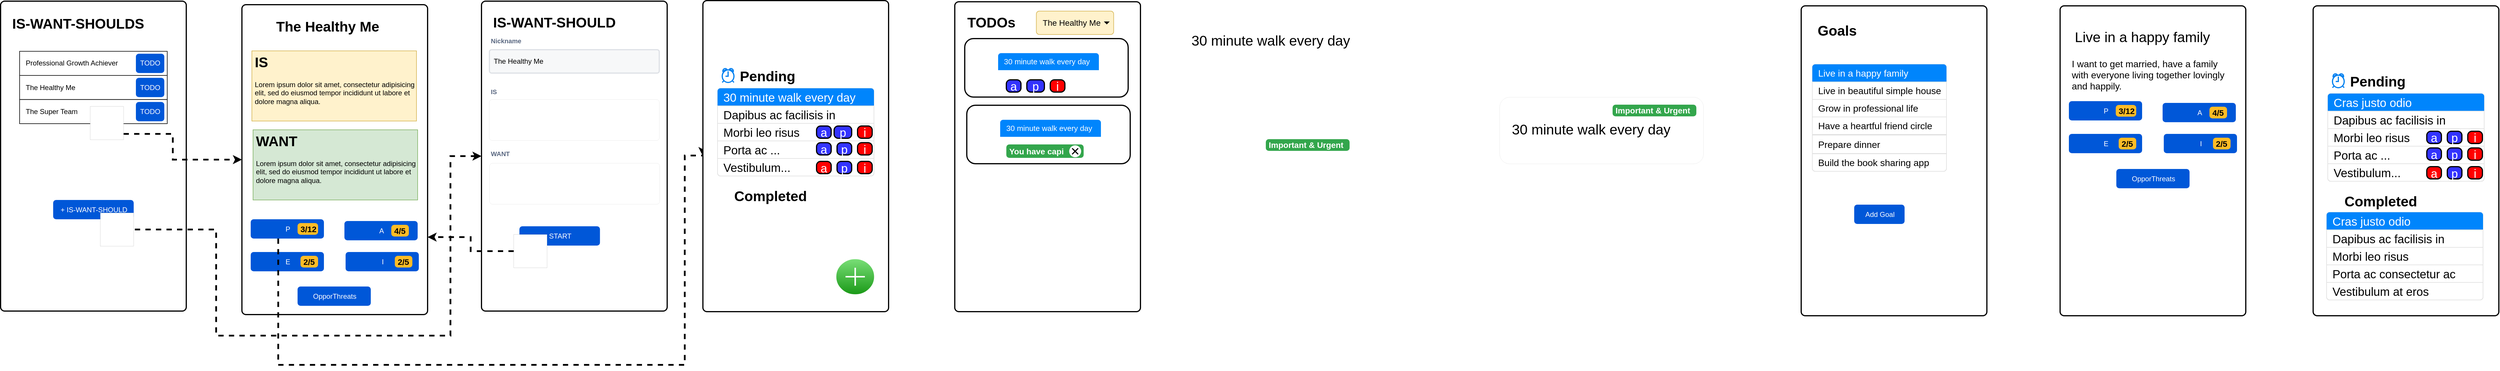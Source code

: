 <mxfile version="20.8.16" type="github">
  <diagram id="WmPAR5XZmnSed2sJa4RS" name="Page-1">
    <mxGraphModel dx="2563" dy="1281" grid="0" gridSize="10" guides="1" tooltips="1" connect="1" arrows="1" fold="1" page="0" pageScale="1" pageWidth="850" pageHeight="1100" math="0" shadow="0">
      <root>
        <mxCell id="0" />
        <mxCell id="1" parent="0" />
        <mxCell id="ldBgtZnnCFYndxNRsuC7-3" value="" style="rounded=1;whiteSpace=wrap;html=1;absoluteArcSize=1;arcSize=14;strokeWidth=2;" parent="1" vertex="1">
          <mxGeometry x="2546" y="-16" width="317" height="530" as="geometry" />
        </mxCell>
        <mxCell id="ldBgtZnnCFYndxNRsuC7-4" value="Live in a happy family" style="text;html=1;align=center;verticalAlign=middle;resizable=0;points=[];autosize=1;strokeColor=none;fillColor=none;fontSize=24;" parent="1" vertex="1">
          <mxGeometry x="2561" y="17.5" width="249" height="41" as="geometry" />
        </mxCell>
        <mxCell id="ldBgtZnnCFYndxNRsuC7-6" value="I want to get married, have a family with everyone living together lovingly and happily." style="text;html=1;strokeColor=none;fillColor=none;spacing=5;spacingTop=5;whiteSpace=wrap;overflow=hidden;rounded=0;fontSize=16;" parent="1" vertex="1">
          <mxGeometry x="2561" y="59" width="287" height="81" as="geometry" />
        </mxCell>
        <mxCell id="ldBgtZnnCFYndxNRsuC7-9" value="E" style="rounded=1;fillColor=#0057D8;strokeColor=none;html=1;fontColor=#ffffff;align=center;verticalAlign=middle;fontStyle=0;fontSize=12;sketch=0;" parent="1" vertex="1">
          <mxGeometry x="2561" y="203" width="125" height="33" as="geometry" />
        </mxCell>
        <mxCell id="ldBgtZnnCFYndxNRsuC7-11" value="" style="shape=image;html=1;verticalAlign=top;verticalLabelPosition=bottom;labelBackgroundColor=#ffffff;imageAspect=0;aspect=fixed;image=https://cdn2.iconfinder.com/data/icons/valentine-day-16/512/538_wifi_love_wedding_heart_valentine_valentines_day_love-128.png;fontSize=16;" parent="1" vertex="1">
          <mxGeometry x="2640.5" y="329" width="128" height="128" as="geometry" />
        </mxCell>
        <mxCell id="ldBgtZnnCFYndxNRsuC7-12" value="2/5" style="html=1;shadow=0;dashed=0;shape=mxgraph.bootstrap.rrect;rSize=5;strokeColor=none;strokeWidth=1;fillColor=#FFBC26;fontColor=#000000;whiteSpace=wrap;align=left;verticalAlign=middle;spacingLeft=0;fontStyle=1;fontSize=14;spacing=5;" parent="1" vertex="1">
          <mxGeometry x="2646" y="209.5" width="30" height="20" as="geometry" />
        </mxCell>
        <mxCell id="ldBgtZnnCFYndxNRsuC7-24" value="P" style="rounded=1;fillColor=#0057D8;strokeColor=none;html=1;fontColor=#ffffff;align=center;verticalAlign=middle;fontStyle=0;fontSize=12;sketch=0;" parent="1" vertex="1">
          <mxGeometry x="2561" y="147" width="125" height="33" as="geometry" />
        </mxCell>
        <mxCell id="ldBgtZnnCFYndxNRsuC7-25" value="3/12" style="html=1;shadow=0;dashed=0;shape=mxgraph.bootstrap.rrect;rSize=5;strokeColor=none;strokeWidth=1;fillColor=#FFBC26;fontColor=#000000;whiteSpace=wrap;align=left;verticalAlign=middle;spacingLeft=0;fontStyle=1;fontSize=14;spacing=5;" parent="1" vertex="1">
          <mxGeometry x="2641" y="153.5" width="35" height="20" as="geometry" />
        </mxCell>
        <mxCell id="ldBgtZnnCFYndxNRsuC7-26" value="" style="rounded=1;whiteSpace=wrap;html=1;absoluteArcSize=1;arcSize=14;strokeWidth=2;" parent="1" vertex="1">
          <mxGeometry x="2104" y="-16" width="317" height="530" as="geometry" />
        </mxCell>
        <mxCell id="ldBgtZnnCFYndxNRsuC7-27" value="" style="html=1;shadow=0;dashed=0;shape=mxgraph.bootstrap.rrect;rSize=5;strokeColor=#DFDFDF;html=1;whiteSpace=wrap;fillColor=#FFFFFF;fontColor=#000000;fontSize=20;" parent="1" vertex="1">
          <mxGeometry x="2123" y="84" width="229" height="183" as="geometry" />
        </mxCell>
        <mxCell id="ldBgtZnnCFYndxNRsuC7-28" value="Live in a happy family" style="html=1;shadow=0;dashed=0;shape=mxgraph.bootstrap.topButton;rSize=5;strokeColor=none;fillColor=#0085FC;fontColor=#ffffff;perimeter=none;whiteSpace=wrap;resizeWidth=1;align=left;spacing=10;fontSize=16;" parent="ldBgtZnnCFYndxNRsuC7-27" vertex="1">
          <mxGeometry width="229" height="30" relative="1" as="geometry" />
        </mxCell>
        <mxCell id="ldBgtZnnCFYndxNRsuC7-29" value="Live in beautiful simple house" style="strokeColor=inherit;fillColor=inherit;gradientColor=inherit;fontColor=inherit;html=1;shadow=0;dashed=0;perimeter=none;whiteSpace=wrap;resizeWidth=1;align=left;spacing=10;fontSize=16;" parent="ldBgtZnnCFYndxNRsuC7-27" vertex="1">
          <mxGeometry width="229" height="30" relative="1" as="geometry">
            <mxPoint y="30" as="offset" />
          </mxGeometry>
        </mxCell>
        <mxCell id="ldBgtZnnCFYndxNRsuC7-30" value="Grow in professional life" style="strokeColor=inherit;fillColor=inherit;gradientColor=inherit;fontColor=inherit;html=1;shadow=0;dashed=0;perimeter=none;whiteSpace=wrap;resizeWidth=1;align=left;spacing=10;fontSize=16;" parent="ldBgtZnnCFYndxNRsuC7-27" vertex="1">
          <mxGeometry width="229" height="30" relative="1" as="geometry">
            <mxPoint y="60" as="offset" />
          </mxGeometry>
        </mxCell>
        <mxCell id="ldBgtZnnCFYndxNRsuC7-31" value="Have a heartful friend circle" style="strokeColor=inherit;fillColor=inherit;gradientColor=inherit;fontColor=inherit;html=1;shadow=0;dashed=0;perimeter=none;whiteSpace=wrap;resizeWidth=1;align=left;spacing=10;fontSize=16;" parent="ldBgtZnnCFYndxNRsuC7-27" vertex="1">
          <mxGeometry width="229" height="30" relative="1" as="geometry">
            <mxPoint y="90" as="offset" />
          </mxGeometry>
        </mxCell>
        <mxCell id="ldBgtZnnCFYndxNRsuC7-32" value="Build the book sharing app" style="strokeColor=inherit;fillColor=inherit;gradientColor=inherit;fontColor=inherit;html=1;shadow=0;dashed=0;shape=mxgraph.bootstrap.bottomButton;rSize=5;perimeter=none;whiteSpace=wrap;resizeWidth=1;resizeHeight=0;align=left;spacing=10;fontSize=16;" parent="ldBgtZnnCFYndxNRsuC7-27" vertex="1">
          <mxGeometry y="1" width="229" height="30" relative="1" as="geometry">
            <mxPoint y="-30" as="offset" />
          </mxGeometry>
        </mxCell>
        <mxCell id="ldBgtZnnCFYndxNRsuC7-58" value="Prepare dinner" style="strokeColor=inherit;fillColor=inherit;gradientColor=inherit;fontColor=inherit;html=1;shadow=0;dashed=0;perimeter=none;whiteSpace=wrap;resizeWidth=1;align=left;spacing=10;fontSize=16;" parent="ldBgtZnnCFYndxNRsuC7-27" vertex="1">
          <mxGeometry y="120.996" width="229" height="31.552" as="geometry" />
        </mxCell>
        <mxCell id="ldBgtZnnCFYndxNRsuC7-34" value="Goals" style="text;strokeColor=none;fillColor=none;html=1;fontSize=24;fontStyle=1;verticalAlign=middle;align=center;" parent="1" vertex="1">
          <mxGeometry x="2115" y="7" width="100" height="40" as="geometry" />
        </mxCell>
        <mxCell id="ldBgtZnnCFYndxNRsuC7-35" value="" style="rounded=1;whiteSpace=wrap;html=1;absoluteArcSize=1;arcSize=14;strokeWidth=2;" parent="1" vertex="1">
          <mxGeometry x="2978" y="-16" width="317" height="530" as="geometry" />
        </mxCell>
        <mxCell id="ldBgtZnnCFYndxNRsuC7-36" value="" style="html=1;shadow=0;dashed=0;shape=mxgraph.bootstrap.rrect;rSize=5;strokeColor=#DFDFDF;html=1;whiteSpace=wrap;fillColor=#FFFFFF;fontColor=#000000;fontSize=20;" parent="1" vertex="1">
          <mxGeometry x="3003" y="134" width="267" height="150" as="geometry" />
        </mxCell>
        <mxCell id="ldBgtZnnCFYndxNRsuC7-37" value="Cras justo odio" style="html=1;shadow=0;dashed=0;shape=mxgraph.bootstrap.topButton;rSize=5;strokeColor=none;fillColor=#0085FC;fontColor=#ffffff;perimeter=none;whiteSpace=wrap;resizeWidth=1;align=left;spacing=10;fontSize=20;" parent="ldBgtZnnCFYndxNRsuC7-36" vertex="1">
          <mxGeometry width="267" height="30" relative="1" as="geometry" />
        </mxCell>
        <mxCell id="ldBgtZnnCFYndxNRsuC7-38" value="Dapibus ac facilisis in" style="strokeColor=inherit;fillColor=inherit;gradientColor=inherit;fontColor=inherit;html=1;shadow=0;dashed=0;perimeter=none;whiteSpace=wrap;resizeWidth=1;align=left;spacing=10;fontSize=20;" parent="ldBgtZnnCFYndxNRsuC7-36" vertex="1">
          <mxGeometry width="267" height="30" relative="1" as="geometry">
            <mxPoint y="30" as="offset" />
          </mxGeometry>
        </mxCell>
        <mxCell id="ldBgtZnnCFYndxNRsuC7-39" value="Morbi leo risus" style="strokeColor=inherit;fillColor=inherit;gradientColor=inherit;fontColor=inherit;html=1;shadow=0;dashed=0;perimeter=none;whiteSpace=wrap;resizeWidth=1;align=left;spacing=10;fontSize=20;" parent="ldBgtZnnCFYndxNRsuC7-36" vertex="1">
          <mxGeometry width="267" height="30" relative="1" as="geometry">
            <mxPoint y="60" as="offset" />
          </mxGeometry>
        </mxCell>
        <mxCell id="ldBgtZnnCFYndxNRsuC7-40" value="Porta ac ..." style="strokeColor=inherit;fillColor=inherit;gradientColor=inherit;fontColor=inherit;html=1;shadow=0;dashed=0;perimeter=none;whiteSpace=wrap;resizeWidth=1;align=left;spacing=10;fontSize=20;" parent="ldBgtZnnCFYndxNRsuC7-36" vertex="1">
          <mxGeometry width="267" height="30" relative="1" as="geometry">
            <mxPoint y="90" as="offset" />
          </mxGeometry>
        </mxCell>
        <mxCell id="ldBgtZnnCFYndxNRsuC7-41" value="Vestibulum..." style="strokeColor=inherit;fillColor=inherit;gradientColor=inherit;fontColor=inherit;html=1;shadow=0;dashed=0;shape=mxgraph.bootstrap.bottomButton;rSize=5;perimeter=none;whiteSpace=wrap;resizeWidth=1;resizeHeight=0;align=left;spacing=10;fontSize=20;" parent="ldBgtZnnCFYndxNRsuC7-36" vertex="1">
          <mxGeometry y="1" width="267" height="30" relative="1" as="geometry">
            <mxPoint y="-30" as="offset" />
          </mxGeometry>
        </mxCell>
        <mxCell id="ldBgtZnnCFYndxNRsuC7-71" value="a" style="rounded=1;whiteSpace=wrap;html=1;absoluteArcSize=1;arcSize=14;strokeWidth=2;fontSize=20;labelBackgroundColor=none;spacing=0;labelBorderColor=none;fontColor=#FFFFFF;fillColor=#FF0000;" parent="ldBgtZnnCFYndxNRsuC7-36" vertex="1">
          <mxGeometry x="169" y="125" width="25" height="21" as="geometry" />
        </mxCell>
        <mxCell id="ldBgtZnnCFYndxNRsuC7-72" value="p" style="rounded=1;whiteSpace=wrap;html=1;absoluteArcSize=1;arcSize=14;strokeWidth=2;fontSize=20;labelBackgroundColor=none;spacing=0;labelBorderColor=none;fontColor=#FFFFFF;fillColor=#3333FF;" parent="ldBgtZnnCFYndxNRsuC7-36" vertex="1">
          <mxGeometry x="204" y="125" width="25" height="21" as="geometry" />
        </mxCell>
        <mxCell id="ldBgtZnnCFYndxNRsuC7-73" value="i" style="rounded=1;whiteSpace=wrap;html=1;absoluteArcSize=1;arcSize=14;strokeWidth=2;fontSize=20;labelBackgroundColor=none;spacing=0;labelBorderColor=none;fontColor=#FFFFFF;fillColor=#FF0000;" parent="ldBgtZnnCFYndxNRsuC7-36" vertex="1">
          <mxGeometry x="239" y="125" width="25" height="21" as="geometry" />
        </mxCell>
        <mxCell id="ldBgtZnnCFYndxNRsuC7-68" value="a" style="rounded=1;whiteSpace=wrap;html=1;absoluteArcSize=1;arcSize=14;strokeWidth=2;fontSize=20;labelBackgroundColor=none;spacing=0;labelBorderColor=none;fontColor=#FFFFFF;fillColor=#3333FF;" parent="ldBgtZnnCFYndxNRsuC7-36" vertex="1">
          <mxGeometry x="169" y="93" width="25" height="21" as="geometry" />
        </mxCell>
        <mxCell id="ldBgtZnnCFYndxNRsuC7-69" value="p" style="rounded=1;whiteSpace=wrap;html=1;absoluteArcSize=1;arcSize=14;strokeWidth=2;fontSize=20;labelBackgroundColor=none;spacing=0;labelBorderColor=none;fontColor=#FFFFFF;fillColor=#3333FF;" parent="ldBgtZnnCFYndxNRsuC7-36" vertex="1">
          <mxGeometry x="204" y="93" width="25" height="21" as="geometry" />
        </mxCell>
        <mxCell id="ldBgtZnnCFYndxNRsuC7-70" value="i" style="rounded=1;whiteSpace=wrap;html=1;absoluteArcSize=1;arcSize=14;strokeWidth=2;fontSize=20;labelBackgroundColor=none;spacing=0;labelBorderColor=none;fontColor=#FFFFFF;fillColor=#FF0000;" parent="ldBgtZnnCFYndxNRsuC7-36" vertex="1">
          <mxGeometry x="239" y="93" width="25" height="21" as="geometry" />
        </mxCell>
        <mxCell id="ldBgtZnnCFYndxNRsuC7-75" value="a" style="rounded=1;whiteSpace=wrap;html=1;absoluteArcSize=1;arcSize=14;strokeWidth=2;fontSize=20;labelBackgroundColor=none;spacing=0;labelBorderColor=none;fontColor=#FFFFFF;fillColor=#3333FF;" parent="ldBgtZnnCFYndxNRsuC7-36" vertex="1">
          <mxGeometry x="169" y="64.5" width="25" height="21" as="geometry" />
        </mxCell>
        <mxCell id="ldBgtZnnCFYndxNRsuC7-76" value="p" style="rounded=1;whiteSpace=wrap;html=1;absoluteArcSize=1;arcSize=14;strokeWidth=2;fontSize=20;labelBackgroundColor=none;spacing=0;labelBorderColor=none;fontColor=#FFFFFF;fillColor=#3333FF;" parent="ldBgtZnnCFYndxNRsuC7-36" vertex="1">
          <mxGeometry x="204" y="64.5" width="25" height="21" as="geometry" />
        </mxCell>
        <mxCell id="ldBgtZnnCFYndxNRsuC7-77" value="i" style="rounded=1;whiteSpace=wrap;html=1;absoluteArcSize=1;arcSize=14;strokeWidth=2;fontSize=20;labelBackgroundColor=none;spacing=0;labelBorderColor=none;fontColor=#FFFFFF;fillColor=#FF0000;" parent="ldBgtZnnCFYndxNRsuC7-36" vertex="1">
          <mxGeometry x="239" y="64.5" width="25" height="21" as="geometry" />
        </mxCell>
        <mxCell id="ldBgtZnnCFYndxNRsuC7-42" value="" style="shape=image;html=1;verticalAlign=top;verticalLabelPosition=bottom;labelBackgroundColor=#ffffff;imageAspect=0;aspect=fixed;image=https://cdn1.iconfinder.com/data/icons/social-media-vol-3-2/24/_p-128.png;fontSize=20;" parent="1" vertex="1">
          <mxGeometry x="3097.5" y="-1" width="78" height="78" as="geometry" />
        </mxCell>
        <mxCell id="ldBgtZnnCFYndxNRsuC7-44" value="" style="html=1;shadow=0;dashed=0;shape=mxgraph.bootstrap.rrect;rSize=5;strokeColor=#DFDFDF;html=1;whiteSpace=wrap;fillColor=#FFFFFF;fontColor=#000000;fontSize=20;" parent="1" vertex="1">
          <mxGeometry x="3001" y="337" width="267" height="150" as="geometry" />
        </mxCell>
        <mxCell id="ldBgtZnnCFYndxNRsuC7-45" value="Cras justo odio" style="html=1;shadow=0;dashed=0;shape=mxgraph.bootstrap.topButton;rSize=5;strokeColor=none;fillColor=#0085FC;fontColor=#ffffff;perimeter=none;whiteSpace=wrap;resizeWidth=1;align=left;spacing=10;fontSize=20;" parent="ldBgtZnnCFYndxNRsuC7-44" vertex="1">
          <mxGeometry width="267" height="30" relative="1" as="geometry" />
        </mxCell>
        <mxCell id="ldBgtZnnCFYndxNRsuC7-46" value="Dapibus ac facilisis in" style="strokeColor=inherit;fillColor=inherit;gradientColor=inherit;fontColor=inherit;html=1;shadow=0;dashed=0;perimeter=none;whiteSpace=wrap;resizeWidth=1;align=left;spacing=10;fontSize=20;" parent="ldBgtZnnCFYndxNRsuC7-44" vertex="1">
          <mxGeometry width="267" height="30" relative="1" as="geometry">
            <mxPoint y="30" as="offset" />
          </mxGeometry>
        </mxCell>
        <mxCell id="ldBgtZnnCFYndxNRsuC7-47" value="Morbi leo risus" style="strokeColor=inherit;fillColor=inherit;gradientColor=inherit;fontColor=inherit;html=1;shadow=0;dashed=0;perimeter=none;whiteSpace=wrap;resizeWidth=1;align=left;spacing=10;fontSize=20;" parent="ldBgtZnnCFYndxNRsuC7-44" vertex="1">
          <mxGeometry width="267" height="30" relative="1" as="geometry">
            <mxPoint y="60" as="offset" />
          </mxGeometry>
        </mxCell>
        <mxCell id="ldBgtZnnCFYndxNRsuC7-48" value="Porta ac consectetur ac" style="strokeColor=inherit;fillColor=inherit;gradientColor=inherit;fontColor=inherit;html=1;shadow=0;dashed=0;perimeter=none;whiteSpace=wrap;resizeWidth=1;align=left;spacing=10;fontSize=20;" parent="ldBgtZnnCFYndxNRsuC7-44" vertex="1">
          <mxGeometry width="267" height="30" relative="1" as="geometry">
            <mxPoint y="90" as="offset" />
          </mxGeometry>
        </mxCell>
        <mxCell id="ldBgtZnnCFYndxNRsuC7-49" value="Vestibulum at eros" style="strokeColor=inherit;fillColor=inherit;gradientColor=inherit;fontColor=inherit;html=1;shadow=0;dashed=0;shape=mxgraph.bootstrap.bottomButton;rSize=5;perimeter=none;whiteSpace=wrap;resizeWidth=1;resizeHeight=0;align=left;spacing=10;fontSize=20;" parent="ldBgtZnnCFYndxNRsuC7-44" vertex="1">
          <mxGeometry y="1" width="267" height="30" relative="1" as="geometry">
            <mxPoint y="-30" as="offset" />
          </mxGeometry>
        </mxCell>
        <mxCell id="ldBgtZnnCFYndxNRsuC7-50" value="" style="shape=image;html=1;verticalAlign=top;verticalLabelPosition=bottom;labelBackgroundColor=#ffffff;imageAspect=0;aspect=fixed;image=https://cdn4.iconfinder.com/data/icons/bold-purple-free-samples/32/Done_Circle_Symbol_Downloaded-128.png;fontSize=20;" parent="1" vertex="1">
          <mxGeometry x="3001" y="304" width="25" height="25" as="geometry" />
        </mxCell>
        <mxCell id="ldBgtZnnCFYndxNRsuC7-51" value="Completed" style="text;strokeColor=none;fillColor=none;html=1;fontSize=24;fontStyle=1;verticalAlign=middle;align=center;" parent="1" vertex="1">
          <mxGeometry x="3020" y="299" width="145" height="40" as="geometry" />
        </mxCell>
        <mxCell id="ldBgtZnnCFYndxNRsuC7-52" value="Pending" style="text;strokeColor=none;fillColor=none;html=1;fontSize=24;fontStyle=1;verticalAlign=middle;align=center;" parent="1" vertex="1">
          <mxGeometry x="3026" y="94" width="123" height="40" as="geometry" />
        </mxCell>
        <mxCell id="ldBgtZnnCFYndxNRsuC7-53" value="" style="html=1;verticalLabelPosition=bottom;align=center;labelBackgroundColor=#ffffff;verticalAlign=top;strokeWidth=2;strokeColor=#0080F0;shadow=0;dashed=0;shape=mxgraph.ios7.icons.alarm_clock;fontSize=20;" parent="1" vertex="1">
          <mxGeometry x="3011" y="100" width="20" height="24" as="geometry" />
        </mxCell>
        <mxCell id="ldBgtZnnCFYndxNRsuC7-59" value="Add Goal" style="rounded=1;fillColor=#0057D8;strokeColor=none;html=1;fontColor=#ffffff;align=center;verticalAlign=middle;fontStyle=0;fontSize=12;sketch=0;labelBackgroundColor=none;labelBorderColor=none;" parent="1" vertex="1">
          <mxGeometry x="2194.5" y="324" width="86" height="33" as="geometry" />
        </mxCell>
        <mxCell id="3x7YLtXasliDaGJo6aQs-1" value="OpporThreats" style="rounded=1;fillColor=#0057D8;strokeColor=none;html=1;fontColor=#ffffff;align=center;verticalAlign=middle;fontStyle=0;fontSize=12;sketch=0;" parent="1" vertex="1">
          <mxGeometry x="2642" y="263" width="125" height="33" as="geometry" />
        </mxCell>
        <mxCell id="3x7YLtXasliDaGJo6aQs-2" value="" style="group" parent="1" vertex="1" connectable="0">
          <mxGeometry x="2723" y="203" width="125" height="33" as="geometry" />
        </mxCell>
        <mxCell id="ldBgtZnnCFYndxNRsuC7-16" value="I" style="rounded=1;fillColor=#0057D8;strokeColor=none;html=1;fontColor=#ffffff;align=center;verticalAlign=middle;fontStyle=0;fontSize=12;sketch=0;" parent="3x7YLtXasliDaGJo6aQs-2" vertex="1">
          <mxGeometry width="125" height="33" as="geometry" />
        </mxCell>
        <mxCell id="ldBgtZnnCFYndxNRsuC7-17" value="2/5" style="html=1;shadow=0;dashed=0;shape=mxgraph.bootstrap.rrect;rSize=5;strokeColor=none;strokeWidth=1;fillColor=#FFBC26;fontColor=#000000;whiteSpace=wrap;align=left;verticalAlign=middle;spacingLeft=0;fontStyle=1;fontSize=14;spacing=5;" parent="3x7YLtXasliDaGJo6aQs-2" vertex="1">
          <mxGeometry x="84" y="6.5" width="30" height="20" as="geometry" />
        </mxCell>
        <mxCell id="3x7YLtXasliDaGJo6aQs-4" value="" style="group" parent="1" vertex="1" connectable="0">
          <mxGeometry x="2721" y="150" width="125" height="33" as="geometry" />
        </mxCell>
        <mxCell id="ldBgtZnnCFYndxNRsuC7-22" value="A" style="rounded=1;fillColor=#0057D8;strokeColor=none;html=1;fontColor=#ffffff;align=center;verticalAlign=middle;fontStyle=0;fontSize=12;sketch=0;" parent="3x7YLtXasliDaGJo6aQs-4" vertex="1">
          <mxGeometry width="125" height="33" as="geometry" />
        </mxCell>
        <mxCell id="ldBgtZnnCFYndxNRsuC7-23" value="4/5" style="html=1;shadow=0;dashed=0;shape=mxgraph.bootstrap.rrect;rSize=5;strokeColor=none;strokeWidth=1;fillColor=#FFBC26;fontColor=#000000;whiteSpace=wrap;align=left;verticalAlign=middle;spacingLeft=0;fontStyle=1;fontSize=14;spacing=5;" parent="3x7YLtXasliDaGJo6aQs-4" vertex="1">
          <mxGeometry x="80" y="6.5" width="30" height="20" as="geometry" />
        </mxCell>
        <mxCell id="PBSiZa_zdig3zNEb0ZuU-1" value="" style="rounded=1;whiteSpace=wrap;html=1;absoluteArcSize=1;arcSize=14;strokeWidth=2;" parent="1" vertex="1">
          <mxGeometry x="-970" y="-24" width="317" height="530" as="geometry" />
        </mxCell>
        <mxCell id="PBSiZa_zdig3zNEb0ZuU-9" value="IS-WANT-SHOULDS" style="text;strokeColor=none;fillColor=none;html=1;fontSize=24;fontStyle=1;verticalAlign=middle;align=center;" parent="1" vertex="1">
          <mxGeometry x="-888.25" y="-5" width="100" height="40" as="geometry" />
        </mxCell>
        <mxCell id="PBSiZa_zdig3zNEb0ZuU-10" value="+ IS-WANT-SHOULD" style="rounded=1;fillColor=#0057D8;strokeColor=none;html=1;fontColor=#ffffff;align=center;verticalAlign=middle;fontStyle=0;fontSize=12;sketch=0;labelBackgroundColor=none;labelBorderColor=none;" parent="1" vertex="1">
          <mxGeometry x="-880.25" y="316" width="137.5" height="33" as="geometry" />
        </mxCell>
        <mxCell id="PBSiZa_zdig3zNEb0ZuU-11" value="Professional Growth Achiever" style="rounded=0;whiteSpace=wrap;html=1;align=left;spacingTop=0;spacing=10;" parent="1" vertex="1">
          <mxGeometry x="-937.5" y="61.75" width="252" height="41.25" as="geometry" />
        </mxCell>
        <mxCell id="PBSiZa_zdig3zNEb0ZuU-12" value="The Healthy Me" style="rounded=0;whiteSpace=wrap;html=1;align=left;spacingTop=0;spacing=10;" parent="1" vertex="1">
          <mxGeometry x="-937.5" y="103" width="252" height="41.25" as="geometry" />
        </mxCell>
        <mxCell id="Z5-2CfbO67zMX4dl92EX-1" value="The Super Team" style="rounded=0;whiteSpace=wrap;html=1;align=left;spacingTop=0;spacing=10;" parent="1" vertex="1">
          <mxGeometry x="-937.5" y="144.25" width="252" height="41.25" as="geometry" />
        </mxCell>
        <mxCell id="Z5-2CfbO67zMX4dl92EX-69" style="edgeStyle=orthogonalEdgeStyle;rounded=0;orthogonalLoop=1;jettySize=auto;html=1;dashed=1;strokeWidth=3;" parent="1" source="PBSiZa_zdig3zNEb0ZuU-13" target="Z5-2CfbO67zMX4dl92EX-51" edge="1">
          <mxGeometry relative="1" as="geometry">
            <Array as="points">
              <mxPoint x="-676" y="203" />
              <mxPoint x="-676" y="247" />
            </Array>
          </mxGeometry>
        </mxCell>
        <mxCell id="PBSiZa_zdig3zNEb0ZuU-13" value="" style="shape=image;html=1;verticalAlign=top;verticalLabelPosition=bottom;labelBackgroundColor=#ffffff;imageAspect=0;aspect=fixed;image=https://cdn4.iconfinder.com/data/icons/evil-icons-user-interface/64/finger-128.png;imageBackground=default;imageBorder=default;strokeWidth=0;" parent="1" vertex="1">
          <mxGeometry x="-817" y="156" width="57" height="57" as="geometry" />
        </mxCell>
        <mxCell id="Z5-2CfbO67zMX4dl92EX-19" value="TODO" style="rounded=1;fillColor=#0057D8;strokeColor=none;html=1;fontColor=#ffffff;align=center;verticalAlign=middle;fontStyle=0;fontSize=12;sketch=0;labelBackgroundColor=none;labelBorderColor=none;" parent="1" vertex="1">
          <mxGeometry x="-739" y="107.13" width="48.5" height="33" as="geometry" />
        </mxCell>
        <mxCell id="Z5-2CfbO67zMX4dl92EX-21" value="TODO" style="rounded=1;fillColor=#0057D8;strokeColor=none;html=1;fontColor=#ffffff;align=center;verticalAlign=middle;fontStyle=0;fontSize=12;sketch=0;labelBackgroundColor=none;labelBorderColor=none;" parent="1" vertex="1">
          <mxGeometry x="-739" y="148.37" width="48.5" height="33" as="geometry" />
        </mxCell>
        <mxCell id="Z5-2CfbO67zMX4dl92EX-22" value="TODO" style="rounded=1;fillColor=#0057D8;strokeColor=none;html=1;fontColor=#ffffff;align=center;verticalAlign=middle;fontStyle=0;fontSize=12;sketch=0;labelBackgroundColor=none;labelBorderColor=none;" parent="1" vertex="1">
          <mxGeometry x="-739" y="65.87" width="48.5" height="33" as="geometry" />
        </mxCell>
        <mxCell id="Z5-2CfbO67zMX4dl92EX-23" value="" style="rounded=1;whiteSpace=wrap;html=1;absoluteArcSize=1;arcSize=14;strokeWidth=2;" parent="1" vertex="1">
          <mxGeometry x="-149" y="-24" width="317" height="530" as="geometry" />
        </mxCell>
        <mxCell id="Z5-2CfbO67zMX4dl92EX-25" value="Nickname" style="fillColor=none;strokeColor=none;html=1;fontSize=11;fontStyle=0;align=left;fontColor=#596780;fontStyle=1;fontSize=11" parent="1" vertex="1">
          <mxGeometry x="-135.5" y="34" width="240" height="20" as="geometry" />
        </mxCell>
        <mxCell id="Z5-2CfbO67zMX4dl92EX-26" value="The Healthy Me" style="rounded=1;arcSize=9;fillColor=#F7F8F9;align=left;spacingLeft=5;strokeColor=#DEE1E6;html=1;strokeWidth=2;fontSize=12" parent="1" vertex="1">
          <mxGeometry x="-135.5" y="59" width="290" height="40" as="geometry" />
        </mxCell>
        <mxCell id="Z5-2CfbO67zMX4dl92EX-28" style="edgeStyle=orthogonalEdgeStyle;rounded=0;orthogonalLoop=1;jettySize=auto;html=1;entryX=0;entryY=0.5;entryDx=0;entryDy=0;dashed=1;strokeWidth=3;" parent="1" source="Z5-2CfbO67zMX4dl92EX-27" target="Z5-2CfbO67zMX4dl92EX-23" edge="1">
          <mxGeometry relative="1" as="geometry">
            <Array as="points">
              <mxPoint x="-602" y="367" />
              <mxPoint x="-602" y="548" />
              <mxPoint x="-202" y="548" />
              <mxPoint x="-202" y="241" />
            </Array>
          </mxGeometry>
        </mxCell>
        <mxCell id="Z5-2CfbO67zMX4dl92EX-27" value="" style="shape=image;html=1;verticalAlign=top;verticalLabelPosition=bottom;labelBackgroundColor=#ffffff;imageAspect=0;aspect=fixed;image=https://cdn4.iconfinder.com/data/icons/evil-icons-user-interface/64/finger-128.png;imageBackground=default;imageBorder=default;strokeWidth=0;perimeterSpacing=2;" parent="1" vertex="1">
          <mxGeometry x="-799.75" y="338" width="57" height="57" as="geometry" />
        </mxCell>
        <mxCell id="Z5-2CfbO67zMX4dl92EX-41" value="" style="html=1;shadow=0;dashed=0;shape=mxgraph.bootstrap.rrect;rSize=5;strokeColor=#000000;html=1;whiteSpace=wrap;fillColor=#FFFFFF;fontColor=#7D868C;align=left;spacing=15;spacingLeft=40;fontSize=14;strokeWidth=0;" parent="1" vertex="1">
          <mxGeometry x="-136" y="144" width="290.5" height="70" as="geometry" />
        </mxCell>
        <mxCell id="Z5-2CfbO67zMX4dl92EX-43" value="" style="html=1;shadow=0;dashed=0;shape=mxgraph.bootstrap.rrect;rSize=5;strokeColor=#000000;html=1;whiteSpace=wrap;fillColor=#FFFFFF;fontColor=#7D868C;align=left;spacing=15;spacingLeft=40;fontSize=14;strokeWidth=0;" parent="1" vertex="1">
          <mxGeometry x="-135.5" y="253" width="290.5" height="70" as="geometry" />
        </mxCell>
        <mxCell id="Z5-2CfbO67zMX4dl92EX-45" value="IS" style="fillColor=none;strokeColor=none;html=1;fontSize=11;fontStyle=0;align=left;fontColor=#596780;fontStyle=1;fontSize=11" parent="1" vertex="1">
          <mxGeometry x="-135.5" y="121" width="240" height="20" as="geometry" />
        </mxCell>
        <mxCell id="Z5-2CfbO67zMX4dl92EX-46" value="WANT" style="fillColor=none;strokeColor=none;html=1;fontSize=11;fontStyle=0;align=left;fontColor=#596780;fontStyle=1;fontSize=11" parent="1" vertex="1">
          <mxGeometry x="-135.5" y="227" width="240" height="20" as="geometry" />
        </mxCell>
        <mxCell id="Z5-2CfbO67zMX4dl92EX-47" value="START" style="rounded=1;fillColor=#0057D8;strokeColor=none;html=1;fontColor=#ffffff;align=center;verticalAlign=middle;fontStyle=0;fontSize=12;sketch=0;labelBackgroundColor=none;labelBorderColor=none;" parent="1" vertex="1">
          <mxGeometry x="-84.25" y="361" width="137.5" height="33" as="geometry" />
        </mxCell>
        <mxCell id="Z5-2CfbO67zMX4dl92EX-70" style="edgeStyle=orthogonalEdgeStyle;rounded=0;orthogonalLoop=1;jettySize=auto;html=1;entryX=1;entryY=0.75;entryDx=0;entryDy=0;dashed=1;strokeWidth=3;" parent="1" source="Z5-2CfbO67zMX4dl92EX-48" target="Z5-2CfbO67zMX4dl92EX-51" edge="1">
          <mxGeometry relative="1" as="geometry" />
        </mxCell>
        <mxCell id="Z5-2CfbO67zMX4dl92EX-48" value="" style="shape=image;html=1;verticalAlign=top;verticalLabelPosition=bottom;labelBackgroundColor=#ffffff;imageAspect=0;aspect=fixed;image=https://cdn4.iconfinder.com/data/icons/evil-icons-user-interface/64/finger-128.png;imageBackground=default;imageBorder=default;strokeWidth=0;" parent="1" vertex="1">
          <mxGeometry x="-94" y="375" width="57" height="57" as="geometry" />
        </mxCell>
        <mxCell id="Z5-2CfbO67zMX4dl92EX-50" value="IS-WANT-SHOULD" style="text;strokeColor=none;fillColor=none;html=1;fontSize=24;fontStyle=1;verticalAlign=middle;align=center;" parent="1" vertex="1">
          <mxGeometry x="-75" y="-7" width="100" height="40" as="geometry" />
        </mxCell>
        <mxCell id="Z5-2CfbO67zMX4dl92EX-51" value="" style="rounded=1;whiteSpace=wrap;html=1;absoluteArcSize=1;arcSize=14;strokeWidth=2;" parent="1" vertex="1">
          <mxGeometry x="-558" y="-18" width="317" height="530" as="geometry" />
        </mxCell>
        <mxCell id="Z5-2CfbO67zMX4dl92EX-52" value="The Healthy Me" style="text;html=1;align=center;verticalAlign=middle;resizable=0;points=[];autosize=1;strokeColor=none;fillColor=none;fontSize=24;fontStyle=1" parent="1" vertex="1">
          <mxGeometry x="-509" y="-1" width="194" height="41" as="geometry" />
        </mxCell>
        <mxCell id="Z5-2CfbO67zMX4dl92EX-54" value="E" style="rounded=1;fillColor=#0057D8;strokeColor=none;html=1;fontColor=#ffffff;align=center;verticalAlign=middle;fontStyle=0;fontSize=12;sketch=0;" parent="1" vertex="1">
          <mxGeometry x="-543" y="405" width="125" height="33" as="geometry" />
        </mxCell>
        <mxCell id="Z5-2CfbO67zMX4dl92EX-56" value="2/5" style="html=1;shadow=0;dashed=0;shape=mxgraph.bootstrap.rrect;rSize=5;strokeColor=none;strokeWidth=1;fillColor=#FFBC26;fontColor=#000000;whiteSpace=wrap;align=left;verticalAlign=middle;spacingLeft=0;fontStyle=1;fontSize=14;spacing=5;" parent="1" vertex="1">
          <mxGeometry x="-458" y="411.5" width="30" height="20" as="geometry" />
        </mxCell>
        <mxCell id="Z5-2CfbO67zMX4dl92EX-98" style="edgeStyle=orthogonalEdgeStyle;rounded=0;orthogonalLoop=1;jettySize=auto;html=1;entryX=0;entryY=0.5;entryDx=0;entryDy=0;dashed=1;strokeWidth=3;" parent="1" source="Z5-2CfbO67zMX4dl92EX-57" target="Z5-2CfbO67zMX4dl92EX-71" edge="1">
          <mxGeometry relative="1" as="geometry">
            <Array as="points">
              <mxPoint x="-496" y="598" />
              <mxPoint x="198" y="598" />
              <mxPoint x="198" y="240" />
              <mxPoint x="229" y="240" />
            </Array>
          </mxGeometry>
        </mxCell>
        <mxCell id="Z5-2CfbO67zMX4dl92EX-57" value="P" style="rounded=1;fillColor=#0057D8;strokeColor=none;html=1;fontColor=#ffffff;align=center;verticalAlign=middle;fontStyle=0;fontSize=12;sketch=0;" parent="1" vertex="1">
          <mxGeometry x="-543" y="349" width="125" height="33" as="geometry" />
        </mxCell>
        <mxCell id="Z5-2CfbO67zMX4dl92EX-58" value="3/12" style="html=1;shadow=0;dashed=0;shape=mxgraph.bootstrap.rrect;rSize=5;strokeColor=none;strokeWidth=1;fillColor=#FFBC26;fontColor=#000000;whiteSpace=wrap;align=left;verticalAlign=middle;spacingLeft=0;fontStyle=1;fontSize=14;spacing=5;" parent="1" vertex="1">
          <mxGeometry x="-463" y="355.5" width="35" height="20" as="geometry" />
        </mxCell>
        <mxCell id="Z5-2CfbO67zMX4dl92EX-59" value="OpporThreats" style="rounded=1;fillColor=#0057D8;strokeColor=none;html=1;fontColor=#ffffff;align=center;verticalAlign=middle;fontStyle=0;fontSize=12;sketch=0;" parent="1" vertex="1">
          <mxGeometry x="-463" y="464" width="125" height="33" as="geometry" />
        </mxCell>
        <mxCell id="Z5-2CfbO67zMX4dl92EX-60" value="" style="group" parent="1" vertex="1" connectable="0">
          <mxGeometry x="-381" y="405" width="125" height="33" as="geometry" />
        </mxCell>
        <mxCell id="Z5-2CfbO67zMX4dl92EX-61" value="I" style="rounded=1;fillColor=#0057D8;strokeColor=none;html=1;fontColor=#ffffff;align=center;verticalAlign=middle;fontStyle=0;fontSize=12;sketch=0;" parent="Z5-2CfbO67zMX4dl92EX-60" vertex="1">
          <mxGeometry width="125" height="33" as="geometry" />
        </mxCell>
        <mxCell id="Z5-2CfbO67zMX4dl92EX-62" value="2/5" style="html=1;shadow=0;dashed=0;shape=mxgraph.bootstrap.rrect;rSize=5;strokeColor=none;strokeWidth=1;fillColor=#FFBC26;fontColor=#000000;whiteSpace=wrap;align=left;verticalAlign=middle;spacingLeft=0;fontStyle=1;fontSize=14;spacing=5;" parent="Z5-2CfbO67zMX4dl92EX-60" vertex="1">
          <mxGeometry x="84" y="6.5" width="30" height="20" as="geometry" />
        </mxCell>
        <mxCell id="Z5-2CfbO67zMX4dl92EX-63" value="" style="group" parent="1" vertex="1" connectable="0">
          <mxGeometry x="-383" y="352" width="125" height="33" as="geometry" />
        </mxCell>
        <mxCell id="Z5-2CfbO67zMX4dl92EX-64" value="A" style="rounded=1;fillColor=#0057D8;strokeColor=none;html=1;fontColor=#ffffff;align=center;verticalAlign=middle;fontStyle=0;fontSize=12;sketch=0;" parent="Z5-2CfbO67zMX4dl92EX-63" vertex="1">
          <mxGeometry width="125" height="33" as="geometry" />
        </mxCell>
        <mxCell id="Z5-2CfbO67zMX4dl92EX-65" value="4/5" style="html=1;shadow=0;dashed=0;shape=mxgraph.bootstrap.rrect;rSize=5;strokeColor=none;strokeWidth=1;fillColor=#FFBC26;fontColor=#000000;whiteSpace=wrap;align=left;verticalAlign=middle;spacingLeft=0;fontStyle=1;fontSize=14;spacing=5;" parent="Z5-2CfbO67zMX4dl92EX-63" vertex="1">
          <mxGeometry x="80" y="6.5" width="30" height="20" as="geometry" />
        </mxCell>
        <mxCell id="Z5-2CfbO67zMX4dl92EX-66" value="&lt;h1&gt;IS&lt;/h1&gt;&lt;p&gt;Lorem ipsum dolor sit amet, consectetur adipisicing elit, sed do eiusmod tempor incididunt ut labore et dolore magna aliqua.&lt;/p&gt;" style="text;html=1;strokeColor=#d6b656;fillColor=#fff2cc;spacing=5;spacingTop=-20;whiteSpace=wrap;overflow=hidden;rounded=0;" parent="1" vertex="1">
          <mxGeometry x="-541" y="61" width="281" height="120" as="geometry" />
        </mxCell>
        <mxCell id="Z5-2CfbO67zMX4dl92EX-67" value="&lt;h1&gt;WANT&lt;/h1&gt;&lt;p&gt;Lorem ipsum dolor sit amet, consectetur adipisicing elit, sed do eiusmod tempor incididunt ut labore et dolore magna aliqua.&lt;/p&gt;" style="text;html=1;strokeColor=#82b366;fillColor=#d5e8d4;spacing=5;spacingTop=-20;whiteSpace=wrap;overflow=hidden;rounded=0;" parent="1" vertex="1">
          <mxGeometry x="-539" y="196" width="281" height="120" as="geometry" />
        </mxCell>
        <mxCell id="Z5-2CfbO67zMX4dl92EX-71" value="" style="rounded=1;whiteSpace=wrap;html=1;absoluteArcSize=1;arcSize=14;strokeWidth=2;" parent="1" vertex="1">
          <mxGeometry x="229" y="-25" width="317" height="532" as="geometry" />
        </mxCell>
        <mxCell id="Z5-2CfbO67zMX4dl92EX-72" value="" style="html=1;shadow=0;dashed=0;shape=mxgraph.bootstrap.rrect;rSize=5;strokeColor=#DFDFDF;html=1;whiteSpace=wrap;fillColor=#FFFFFF;fontColor=#000000;fontSize=20;" parent="1" vertex="1">
          <mxGeometry x="254" y="125" width="267" height="150" as="geometry" />
        </mxCell>
        <mxCell id="Z5-2CfbO67zMX4dl92EX-73" value="30 minute walk every day" style="html=1;shadow=0;dashed=0;shape=mxgraph.bootstrap.topButton;rSize=5;strokeColor=none;fillColor=#0085FC;fontColor=#ffffff;perimeter=none;whiteSpace=wrap;resizeWidth=1;align=left;spacing=10;fontSize=20;" parent="Z5-2CfbO67zMX4dl92EX-72" vertex="1">
          <mxGeometry width="267" height="30" relative="1" as="geometry" />
        </mxCell>
        <mxCell id="Z5-2CfbO67zMX4dl92EX-74" value="Dapibus ac facilisis in" style="strokeColor=inherit;fillColor=inherit;gradientColor=inherit;fontColor=inherit;html=1;shadow=0;dashed=0;perimeter=none;whiteSpace=wrap;resizeWidth=1;align=left;spacing=10;fontSize=20;" parent="Z5-2CfbO67zMX4dl92EX-72" vertex="1">
          <mxGeometry width="267" height="30" relative="1" as="geometry">
            <mxPoint y="30" as="offset" />
          </mxGeometry>
        </mxCell>
        <mxCell id="Z5-2CfbO67zMX4dl92EX-75" value="Morbi leo risus" style="strokeColor=inherit;fillColor=inherit;gradientColor=inherit;fontColor=inherit;html=1;shadow=0;dashed=0;perimeter=none;whiteSpace=wrap;resizeWidth=1;align=left;spacing=10;fontSize=20;" parent="Z5-2CfbO67zMX4dl92EX-72" vertex="1">
          <mxGeometry width="267" height="30" relative="1" as="geometry">
            <mxPoint y="60" as="offset" />
          </mxGeometry>
        </mxCell>
        <mxCell id="Z5-2CfbO67zMX4dl92EX-76" value="Porta ac ..." style="strokeColor=inherit;fillColor=inherit;gradientColor=inherit;fontColor=inherit;html=1;shadow=0;dashed=0;perimeter=none;whiteSpace=wrap;resizeWidth=1;align=left;spacing=10;fontSize=20;" parent="Z5-2CfbO67zMX4dl92EX-72" vertex="1">
          <mxGeometry width="267" height="30" relative="1" as="geometry">
            <mxPoint y="90" as="offset" />
          </mxGeometry>
        </mxCell>
        <mxCell id="Z5-2CfbO67zMX4dl92EX-77" value="Vestibulum..." style="strokeColor=inherit;fillColor=inherit;gradientColor=inherit;fontColor=inherit;html=1;shadow=0;dashed=0;shape=mxgraph.bootstrap.bottomButton;rSize=5;perimeter=none;whiteSpace=wrap;resizeWidth=1;resizeHeight=0;align=left;spacing=10;fontSize=20;" parent="Z5-2CfbO67zMX4dl92EX-72" vertex="1">
          <mxGeometry y="1" width="267" height="30" relative="1" as="geometry">
            <mxPoint y="-30" as="offset" />
          </mxGeometry>
        </mxCell>
        <mxCell id="Z5-2CfbO67zMX4dl92EX-78" value="a" style="rounded=1;whiteSpace=wrap;html=1;absoluteArcSize=1;arcSize=14;strokeWidth=2;fontSize=20;labelBackgroundColor=none;spacing=0;labelBorderColor=none;fontColor=#FFFFFF;fillColor=#FF0000;" parent="Z5-2CfbO67zMX4dl92EX-72" vertex="1">
          <mxGeometry x="169" y="125" width="25" height="21" as="geometry" />
        </mxCell>
        <mxCell id="Z5-2CfbO67zMX4dl92EX-79" value="p" style="rounded=1;whiteSpace=wrap;html=1;absoluteArcSize=1;arcSize=14;strokeWidth=2;fontSize=20;labelBackgroundColor=none;spacing=0;labelBorderColor=none;fontColor=#FFFFFF;fillColor=#3333FF;" parent="Z5-2CfbO67zMX4dl92EX-72" vertex="1">
          <mxGeometry x="204" y="125" width="25" height="21" as="geometry" />
        </mxCell>
        <mxCell id="Z5-2CfbO67zMX4dl92EX-80" value="i" style="rounded=1;whiteSpace=wrap;html=1;absoluteArcSize=1;arcSize=14;strokeWidth=2;fontSize=20;labelBackgroundColor=none;spacing=0;labelBorderColor=none;fontColor=#FFFFFF;fillColor=#FF0000;" parent="Z5-2CfbO67zMX4dl92EX-72" vertex="1">
          <mxGeometry x="239" y="125" width="25" height="21" as="geometry" />
        </mxCell>
        <mxCell id="Z5-2CfbO67zMX4dl92EX-81" value="a" style="rounded=1;whiteSpace=wrap;html=1;absoluteArcSize=1;arcSize=14;strokeWidth=2;fontSize=20;labelBackgroundColor=none;spacing=0;labelBorderColor=none;fontColor=#FFFFFF;fillColor=#3333FF;" parent="Z5-2CfbO67zMX4dl92EX-72" vertex="1">
          <mxGeometry x="169" y="93" width="25" height="21" as="geometry" />
        </mxCell>
        <mxCell id="Z5-2CfbO67zMX4dl92EX-82" value="p" style="rounded=1;whiteSpace=wrap;html=1;absoluteArcSize=1;arcSize=14;strokeWidth=2;fontSize=20;labelBackgroundColor=none;spacing=0;labelBorderColor=none;fontColor=#FFFFFF;fillColor=#3333FF;" parent="Z5-2CfbO67zMX4dl92EX-72" vertex="1">
          <mxGeometry x="204" y="93" width="25" height="21" as="geometry" />
        </mxCell>
        <mxCell id="Z5-2CfbO67zMX4dl92EX-83" value="i" style="rounded=1;whiteSpace=wrap;html=1;absoluteArcSize=1;arcSize=14;strokeWidth=2;fontSize=20;labelBackgroundColor=none;spacing=0;labelBorderColor=none;fontColor=#FFFFFF;fillColor=#FF0000;" parent="Z5-2CfbO67zMX4dl92EX-72" vertex="1">
          <mxGeometry x="239" y="93" width="25" height="21" as="geometry" />
        </mxCell>
        <mxCell id="Z5-2CfbO67zMX4dl92EX-84" value="a" style="rounded=1;whiteSpace=wrap;html=1;absoluteArcSize=1;arcSize=14;strokeWidth=2;fontSize=20;labelBackgroundColor=none;spacing=0;labelBorderColor=none;fontColor=#FFFFFF;fillColor=#3333FF;" parent="Z5-2CfbO67zMX4dl92EX-72" vertex="1">
          <mxGeometry x="169" y="64.5" width="25" height="21" as="geometry" />
        </mxCell>
        <mxCell id="Z5-2CfbO67zMX4dl92EX-85" value="p" style="rounded=1;whiteSpace=wrap;html=1;absoluteArcSize=1;arcSize=14;strokeWidth=2;fontSize=20;labelBackgroundColor=none;spacing=0;labelBorderColor=none;fontColor=#FFFFFF;fillColor=#3333FF;" parent="Z5-2CfbO67zMX4dl92EX-72" vertex="1">
          <mxGeometry x="199" y="64.5" width="30" height="21" as="geometry" />
        </mxCell>
        <mxCell id="Z5-2CfbO67zMX4dl92EX-86" value="i" style="rounded=1;whiteSpace=wrap;html=1;absoluteArcSize=1;arcSize=14;strokeWidth=2;fontSize=20;labelBackgroundColor=none;spacing=0;labelBorderColor=none;fontColor=#FFFFFF;fillColor=#FF0000;" parent="Z5-2CfbO67zMX4dl92EX-72" vertex="1">
          <mxGeometry x="239" y="64.5" width="25" height="21" as="geometry" />
        </mxCell>
        <mxCell id="Z5-2CfbO67zMX4dl92EX-87" value="" style="shape=image;html=1;verticalAlign=top;verticalLabelPosition=bottom;labelBackgroundColor=#ffffff;imageAspect=0;aspect=fixed;image=https://cdn1.iconfinder.com/data/icons/social-media-vol-3-2/24/_p-128.png;fontSize=20;" parent="1" vertex="1">
          <mxGeometry x="348.5" y="-10" width="78" height="78" as="geometry" />
        </mxCell>
        <mxCell id="Z5-2CfbO67zMX4dl92EX-94" value="" style="shape=image;html=1;verticalAlign=top;verticalLabelPosition=bottom;labelBackgroundColor=#ffffff;imageAspect=0;aspect=fixed;image=https://cdn4.iconfinder.com/data/icons/bold-purple-free-samples/32/Done_Circle_Symbol_Downloaded-128.png;fontSize=20;" parent="1" vertex="1">
          <mxGeometry x="252" y="295" width="25" height="25" as="geometry" />
        </mxCell>
        <mxCell id="Z5-2CfbO67zMX4dl92EX-95" value="Completed" style="text;strokeColor=none;fillColor=none;html=1;fontSize=24;fontStyle=1;verticalAlign=middle;align=center;" parent="1" vertex="1">
          <mxGeometry x="271" y="290" width="145" height="40" as="geometry" />
        </mxCell>
        <mxCell id="Z5-2CfbO67zMX4dl92EX-96" value="Pending" style="text;strokeColor=none;fillColor=none;html=1;fontSize=24;fontStyle=1;verticalAlign=middle;align=center;" parent="1" vertex="1">
          <mxGeometry x="277" y="85" width="123" height="40" as="geometry" />
        </mxCell>
        <mxCell id="Z5-2CfbO67zMX4dl92EX-97" value="" style="html=1;verticalLabelPosition=bottom;align=center;labelBackgroundColor=#ffffff;verticalAlign=top;strokeWidth=2;strokeColor=#0080F0;shadow=0;dashed=0;shape=mxgraph.ios7.icons.alarm_clock;fontSize=20;" parent="1" vertex="1">
          <mxGeometry x="262" y="91" width="20" height="24" as="geometry" />
        </mxCell>
        <mxCell id="Z5-2CfbO67zMX4dl92EX-100" value="" style="rounded=1;whiteSpace=wrap;html=1;shadow=0;strokeColor=#000000;strokeWidth=0;" parent="1" vertex="1">
          <mxGeometry x="1589" y="140" width="348" height="114" as="geometry" />
        </mxCell>
        <mxCell id="Z5-2CfbO67zMX4dl92EX-101" value="Important &amp;amp; Urgent" style="html=1;shadow=0;dashed=0;shape=mxgraph.bootstrap.rrect;rSize=5;strokeColor=none;strokeWidth=1;fillColor=#33A64C;fontColor=#FFFFFF;whiteSpace=wrap;align=left;verticalAlign=middle;spacingLeft=0;fontStyle=1;fontSize=14;spacing=5;" parent="1" vertex="1">
          <mxGeometry x="1782" y="153" width="143" height="20" as="geometry" />
        </mxCell>
        <mxCell id="Z5-2CfbO67zMX4dl92EX-102" value="30 minute walk every day" style="text;html=1;align=center;verticalAlign=middle;resizable=0;points=[];autosize=1;strokeColor=none;fillColor=none;fontSize=24;" parent="1" vertex="1">
          <mxGeometry x="1600" y="175.5" width="289" height="41" as="geometry" />
        </mxCell>
        <mxCell id="SFm8-h7HOzF-S3nGmmEU-2" value="" style="rounded=1;whiteSpace=wrap;html=1;absoluteArcSize=1;arcSize=14;strokeWidth=2;" vertex="1" parent="1">
          <mxGeometry x="659" y="-23" width="317" height="530" as="geometry" />
        </mxCell>
        <mxCell id="SFm8-h7HOzF-S3nGmmEU-4" value="TODOs" style="text;strokeColor=none;fillColor=none;html=1;fontSize=24;fontStyle=1;verticalAlign=middle;align=center;" vertex="1" parent="1">
          <mxGeometry x="659" y="-7" width="123" height="40" as="geometry" />
        </mxCell>
        <mxCell id="SFm8-h7HOzF-S3nGmmEU-6" value="" style="rounded=1;whiteSpace=wrap;html=1;shadow=0;strokeColor=#000000;strokeWidth=2;" vertex="1" parent="1">
          <mxGeometry x="676" y="40" width="279" height="100" as="geometry" />
        </mxCell>
        <mxCell id="SFm8-h7HOzF-S3nGmmEU-7" value="Important &amp;amp; Urgent" style="html=1;shadow=0;dashed=0;shape=mxgraph.bootstrap.rrect;rSize=5;strokeColor=none;strokeWidth=1;fillColor=#33A64C;fontColor=#FFFFFF;whiteSpace=wrap;align=left;verticalAlign=middle;spacingLeft=0;fontStyle=1;fontSize=14;spacing=5;" vertex="1" parent="1">
          <mxGeometry x="1190" y="212" width="143" height="20" as="geometry" />
        </mxCell>
        <mxCell id="SFm8-h7HOzF-S3nGmmEU-8" value="30 minute walk every day" style="text;html=1;align=center;verticalAlign=middle;resizable=0;points=[];autosize=1;strokeColor=none;fillColor=none;fontSize=24;" vertex="1" parent="1">
          <mxGeometry x="1053" y="23.5" width="289" height="41" as="geometry" />
        </mxCell>
        <mxCell id="SFm8-h7HOzF-S3nGmmEU-9" value="" style="shape=image;html=1;verticalAlign=top;verticalLabelPosition=bottom;labelBackgroundColor=#ffffff;imageAspect=0;aspect=fixed;image=https://cdn1.iconfinder.com/data/icons/social-media-vol-3-2/24/_p-128.png;fontSize=20;" vertex="1" parent="1">
          <mxGeometry x="686" y="63" width="32" height="32" as="geometry" />
        </mxCell>
        <mxCell id="SFm8-h7HOzF-S3nGmmEU-10" value="30 minute walk every day" style="html=1;shadow=0;dashed=0;shape=mxgraph.bootstrap.topButton;rSize=5;strokeColor=none;fillColor=#0085FC;fontColor=#ffffff;perimeter=none;whiteSpace=wrap;resizeWidth=1;align=left;spacing=10;fontSize=13;" vertex="1" parent="1">
          <mxGeometry x="733" y="64.87" width="172" height="29.13" as="geometry" />
        </mxCell>
        <mxCell id="SFm8-h7HOzF-S3nGmmEU-26" value="a" style="rounded=1;whiteSpace=wrap;html=1;absoluteArcSize=1;arcSize=14;strokeWidth=2;fontSize=20;labelBackgroundColor=none;spacing=0;labelBorderColor=none;fontColor=#FFFFFF;fillColor=#3333FF;" vertex="1" parent="1">
          <mxGeometry x="747" y="110.5" width="25" height="21" as="geometry" />
        </mxCell>
        <mxCell id="SFm8-h7HOzF-S3nGmmEU-27" value="p" style="rounded=1;whiteSpace=wrap;html=1;absoluteArcSize=1;arcSize=14;strokeWidth=2;fontSize=20;labelBackgroundColor=none;spacing=0;labelBorderColor=none;fontColor=#FFFFFF;fillColor=#3333FF;" vertex="1" parent="1">
          <mxGeometry x="782" y="110.5" width="30" height="21" as="geometry" />
        </mxCell>
        <mxCell id="SFm8-h7HOzF-S3nGmmEU-28" value="i" style="rounded=1;whiteSpace=wrap;html=1;absoluteArcSize=1;arcSize=14;strokeWidth=2;fontSize=20;labelBackgroundColor=none;spacing=0;labelBorderColor=none;fontColor=#FFFFFF;fillColor=#FF0000;" vertex="1" parent="1">
          <mxGeometry x="822" y="110.5" width="25" height="21" as="geometry" />
        </mxCell>
        <mxCell id="SFm8-h7HOzF-S3nGmmEU-29" value="" style="rounded=1;whiteSpace=wrap;html=1;shadow=0;strokeColor=#000000;strokeWidth=2;" vertex="1" parent="1">
          <mxGeometry x="679.5" y="154" width="279" height="100" as="geometry" />
        </mxCell>
        <mxCell id="SFm8-h7HOzF-S3nGmmEU-31" value="30 minute walk every day" style="html=1;shadow=0;dashed=0;shape=mxgraph.bootstrap.topButton;rSize=5;strokeColor=none;fillColor=#0085FC;fontColor=#ffffff;perimeter=none;whiteSpace=wrap;resizeWidth=1;align=left;spacing=10;fontSize=13;" vertex="1" parent="1">
          <mxGeometry x="736.5" y="178.87" width="172" height="29.13" as="geometry" />
        </mxCell>
        <mxCell id="SFm8-h7HOzF-S3nGmmEU-35" value="" style="shape=image;html=1;verticalAlign=top;verticalLabelPosition=bottom;labelBackgroundColor=#ffffff;imageAspect=0;aspect=fixed;image=https://cdn1.iconfinder.com/data/icons/social-media-vol-3-2/24/_e-128.png;strokeWidth=0;fontSize=13;fontStyle=1" vertex="1" parent="1">
          <mxGeometry x="686" y="180" width="32" height="32" as="geometry" />
        </mxCell>
        <mxCell id="SFm8-h7HOzF-S3nGmmEU-39" value="The Healthy Me" style="html=1;shadow=0;dashed=0;shape=mxgraph.bootstrap.rrect;rSize=5;strokeColor=#d6b656;strokeWidth=1;fillColor=#fff2cc;whiteSpace=wrap;align=right;verticalAlign=middle;fontStyle=0;fontSize=14;spacingRight=20;" vertex="1" parent="1">
          <mxGeometry x="798.25" y="-7" width="132" height="40" as="geometry" />
        </mxCell>
        <mxCell id="SFm8-h7HOzF-S3nGmmEU-40" value="" style="shape=triangle;direction=south;fillColor=#000000;strokeColor=none;perimeter=none;strokeWidth=0;fontSize=13;" vertex="1" parent="SFm8-h7HOzF-S3nGmmEU-39">
          <mxGeometry x="1" y="0.5" width="10" height="5" relative="1" as="geometry">
            <mxPoint x="-17" y="-2.5" as="offset" />
          </mxGeometry>
        </mxCell>
        <mxCell id="SFm8-h7HOzF-S3nGmmEU-42" value="You have capi" style="html=1;shadow=0;dashed=0;shape=mxgraph.bootstrap.rrect;rSize=5;strokeColor=none;strokeWidth=1;fillColor=#33A64C;fontColor=#FFFFFF;whiteSpace=wrap;align=left;verticalAlign=middle;spacingLeft=0;fontStyle=1;fontSize=14;spacing=5;" vertex="1" parent="1">
          <mxGeometry x="747" y="221" width="132" height="23" as="geometry" />
        </mxCell>
        <mxCell id="SFm8-h7HOzF-S3nGmmEU-43" value="" style="points=[[0.145,0.145,0],[0.5,0,0],[0.855,0.145,0],[1,0.5,0],[0.855,0.855,0],[0.5,1,0],[0.145,0.855,0],[0,0.5,0]];shape=mxgraph.bpmn.event;html=1;verticalLabelPosition=bottom;labelBackgroundColor=#ffffff;verticalAlign=top;align=center;perimeter=ellipsePerimeter;outlineConnect=0;aspect=fixed;outline=end;symbol=cancel;strokeWidth=0;fontSize=13;" vertex="1" parent="1">
          <mxGeometry x="854" y="222.25" width="20.5" height="20.5" as="geometry" />
        </mxCell>
        <mxCell id="SFm8-h7HOzF-S3nGmmEU-45" value="" style="verticalLabelPosition=bottom;verticalAlign=top;html=1;shadow=0;dashed=0;strokeWidth=1;shape=mxgraph.ios.iAddIcon;fillColor=#7AdF78;fillColor2=#1A9917;strokeColor=#ffffff;sketch=0;fontSize=13;" vertex="1" parent="1">
          <mxGeometry x="456" y="416.5" width="66" height="61.5" as="geometry" />
        </mxCell>
      </root>
    </mxGraphModel>
  </diagram>
</mxfile>
